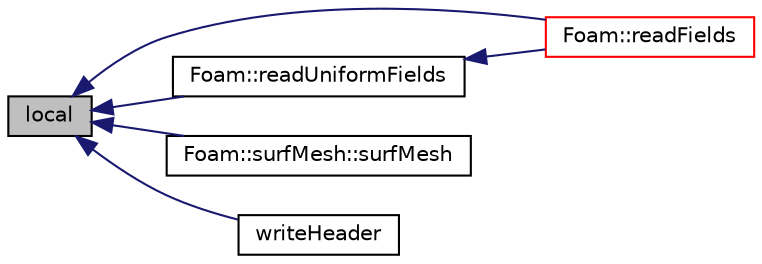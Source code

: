 digraph "local"
{
  bgcolor="transparent";
  edge [fontname="Helvetica",fontsize="10",labelfontname="Helvetica",labelfontsize="10"];
  node [fontname="Helvetica",fontsize="10",shape=record];
  rankdir="LR";
  Node16777 [label="local",height=0.2,width=0.4,color="black", fillcolor="grey75", style="filled", fontcolor="black"];
  Node16777 -> Node16778 [dir="back",color="midnightblue",fontsize="10",style="solid",fontname="Helvetica"];
  Node16778 [label="Foam::readFields",height=0.2,width=0.4,color="red",URL="$a21851.html#ad934a96462b4c649c50ca216fb8c8e45",tooltip="Read the selected GeometricFields of the specified type. "];
  Node16777 -> Node16803 [dir="back",color="midnightblue",fontsize="10",style="solid",fontname="Helvetica"];
  Node16803 [label="Foam::readUniformFields",height=0.2,width=0.4,color="black",URL="$a21851.html#a16a391e839c17f67020f9e2c9ff1bfba",tooltip="Read the selected UniformDimensionedFields of the specified type. "];
  Node16803 -> Node16778 [dir="back",color="midnightblue",fontsize="10",style="solid",fontname="Helvetica"];
  Node16777 -> Node16804 [dir="back",color="midnightblue",fontsize="10",style="solid",fontname="Helvetica"];
  Node16804 [label="Foam::surfMesh::surfMesh",height=0.2,width=0.4,color="black",URL="$a30961.html#a6a0c1268ea59aa421d2c9696e23bf6c3",tooltip="Construct copy/move from MeshedSurface. "];
  Node16777 -> Node16805 [dir="back",color="midnightblue",fontsize="10",style="solid",fontname="Helvetica"];
  Node16805 [label="writeHeader",height=0.2,width=0.4,color="black",URL="$a27249.html#a9ee0b27f25db9fc7ba06426c302f8a45",tooltip="Write header. Allow override of type. "];
}

